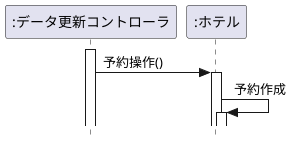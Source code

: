 @startuml 演習4-3_SD_データ更新コントローラとホテルと予約.pu
hide footbox
skinparam style strictuml
participant ":データ更新コントローラ" as controller
participant ":ホテル" as hotel

activate controller
controller -> hotel:予約操作()
activate hotel
hotel -> hotel:予約作成
activate hotel
@enduml
